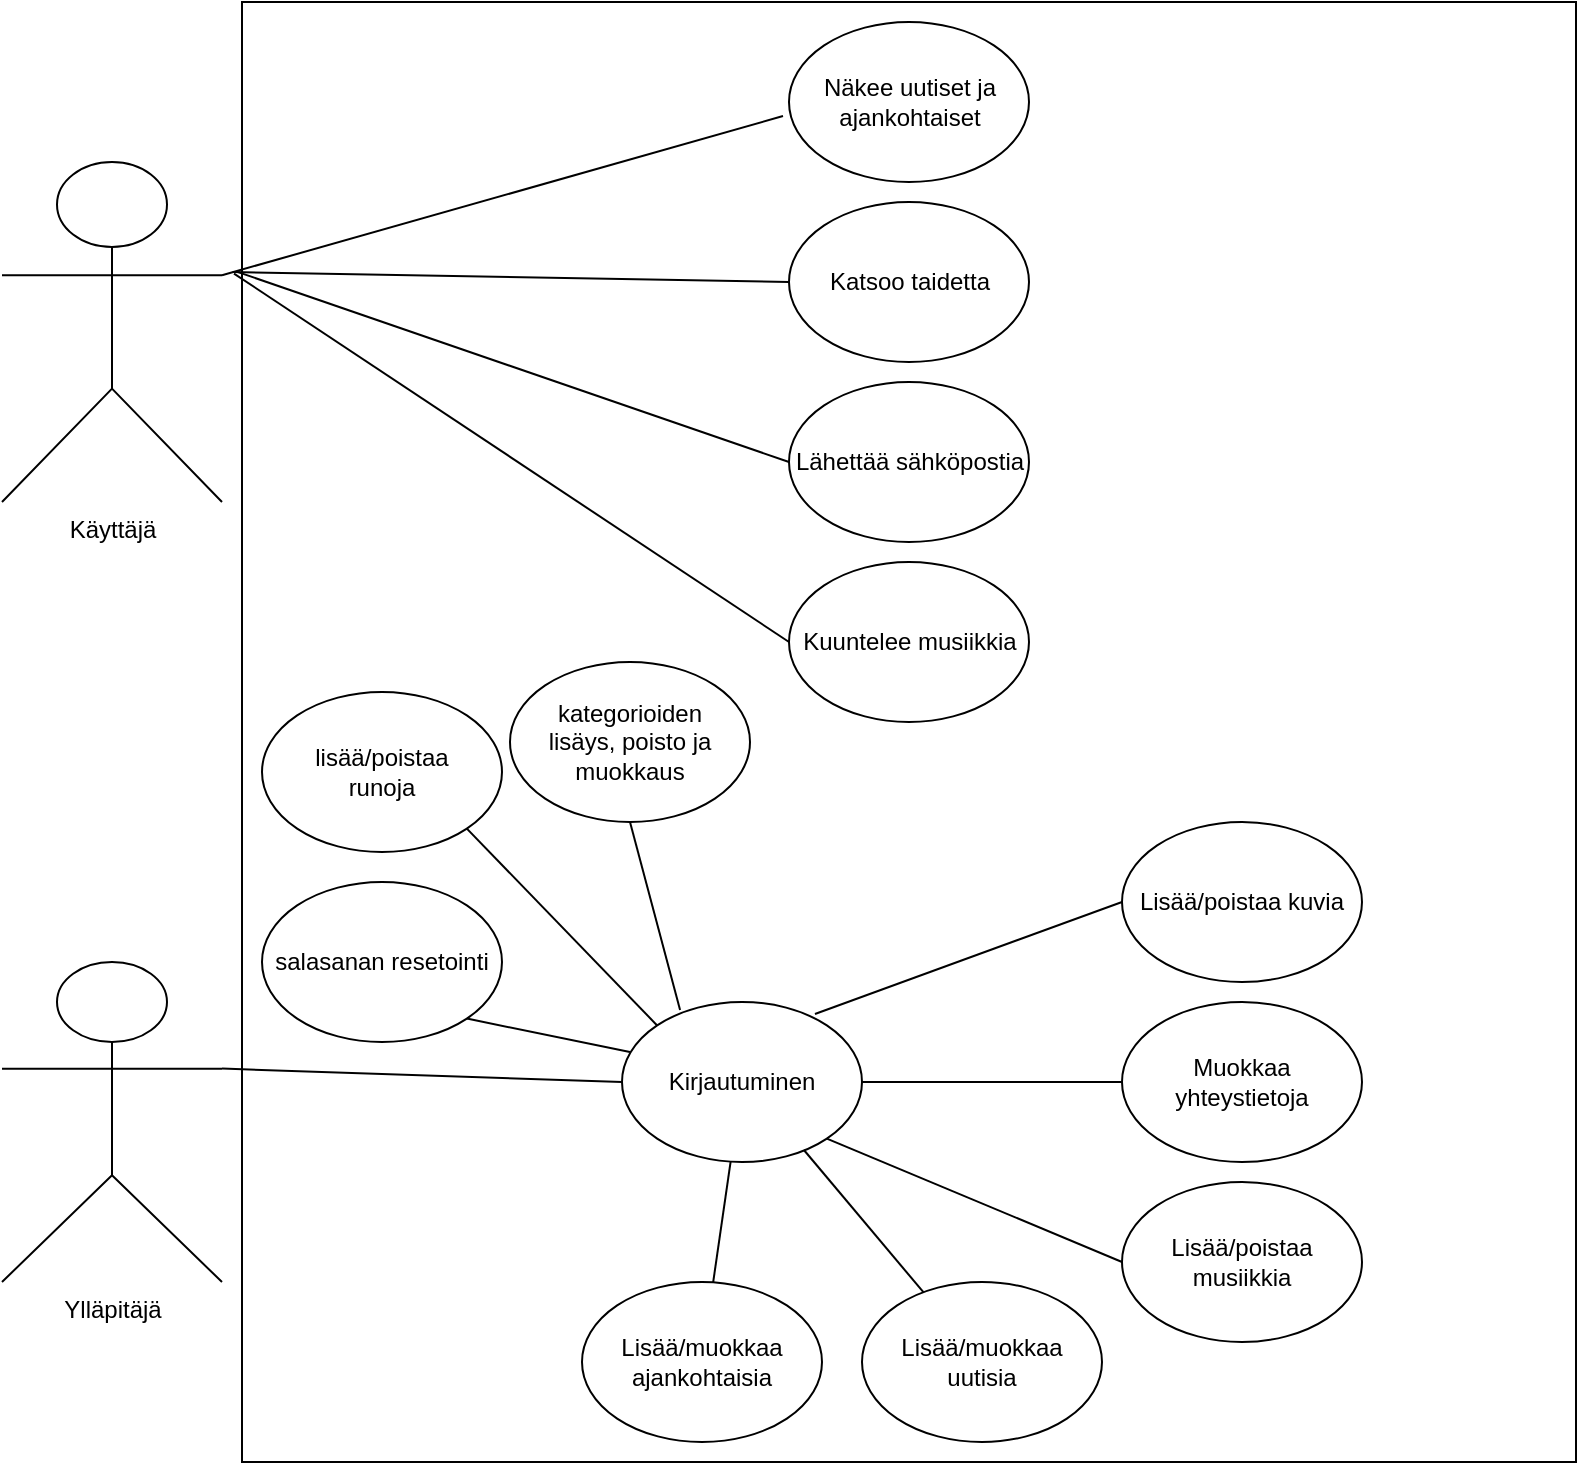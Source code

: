 <mxfile version="13.6.2" type="device"><diagram id="ksLDnj11jvBSVgich1BF" name="Page-1"><mxGraphModel dx="1086" dy="806" grid="1" gridSize="10" guides="1" tooltips="1" connect="1" arrows="1" fold="1" page="1" pageScale="1" pageWidth="827" pageHeight="1169" math="0" shadow="0"><root><mxCell id="0"/><mxCell id="1" parent="0"/><mxCell id="sUD-oqhOBlfnAYwRkRvR-2" value="Käyttäjä" style="shape=umlActor;verticalLabelPosition=bottom;verticalAlign=top;html=1;outlineConnect=0;" parent="1" vertex="1"><mxGeometry x="40" y="320" width="110" height="170" as="geometry"/></mxCell><mxCell id="sUD-oqhOBlfnAYwRkRvR-3" value="Ylläpitäjä" style="shape=umlActor;verticalLabelPosition=bottom;verticalAlign=top;html=1;outlineConnect=0;" parent="1" vertex="1"><mxGeometry x="40" y="720" width="110" height="160" as="geometry"/></mxCell><mxCell id="sUD-oqhOBlfnAYwRkRvR-4" value="" style="rounded=0;whiteSpace=wrap;html=1;" parent="1" vertex="1"><mxGeometry x="160" y="240" width="667" height="730" as="geometry"/></mxCell><mxCell id="sUD-oqhOBlfnAYwRkRvR-5" value="Katsoo taidetta" style="ellipse;whiteSpace=wrap;html=1;" parent="1" vertex="1"><mxGeometry x="433.5" y="340" width="120" height="80" as="geometry"/></mxCell><mxCell id="sUD-oqhOBlfnAYwRkRvR-25" value="Näkee uutiset ja ajankohtaiset" style="ellipse;whiteSpace=wrap;html=1;" parent="1" vertex="1"><mxGeometry x="433.5" y="250" width="120" height="80" as="geometry"/></mxCell><mxCell id="sUD-oqhOBlfnAYwRkRvR-27" value="Kuuntelee musiikkia" style="ellipse;whiteSpace=wrap;html=1;" parent="1" vertex="1"><mxGeometry x="433.5" y="520" width="120" height="80" as="geometry"/></mxCell><mxCell id="sUD-oqhOBlfnAYwRkRvR-28" value="Lähettää sähköpostia" style="ellipse;whiteSpace=wrap;html=1;" parent="1" vertex="1"><mxGeometry x="433.5" y="430" width="120" height="80" as="geometry"/></mxCell><mxCell id="sUD-oqhOBlfnAYwRkRvR-56" value="Kirjautuminen" style="ellipse;whiteSpace=wrap;html=1;" parent="1" vertex="1"><mxGeometry x="350" y="740" width="120" height="80" as="geometry"/></mxCell><mxCell id="sUD-oqhOBlfnAYwRkRvR-61" value="" style="endArrow=none;html=1;exitX=1;exitY=0.333;exitDx=0;exitDy=0;exitPerimeter=0;entryX=0;entryY=0.5;entryDx=0;entryDy=0;" parent="1" source="sUD-oqhOBlfnAYwRkRvR-3" target="sUD-oqhOBlfnAYwRkRvR-56" edge="1"><mxGeometry width="50" height="50" relative="1" as="geometry"><mxPoint x="250" y="760" as="sourcePoint"/><mxPoint x="270" y="780" as="targetPoint"/></mxGeometry></mxCell><mxCell id="sUD-oqhOBlfnAYwRkRvR-75" value="" style="endArrow=none;html=1;entryX=0;entryY=0.5;entryDx=0;entryDy=0;exitX=-0.007;exitY=0.185;exitDx=0;exitDy=0;exitPerimeter=0;" parent="1" source="sUD-oqhOBlfnAYwRkRvR-4" target="sUD-oqhOBlfnAYwRkRvR-5" edge="1"><mxGeometry width="50" height="50" relative="1" as="geometry"><mxPoint x="500" y="520" as="sourcePoint"/><mxPoint x="480" y="580" as="targetPoint"/></mxGeometry></mxCell><mxCell id="sUD-oqhOBlfnAYwRkRvR-76" value="" style="endArrow=none;html=1;entryX=0;entryY=0.5;entryDx=0;entryDy=0;exitX=-0.003;exitY=0.185;exitDx=0;exitDy=0;exitPerimeter=0;" parent="1" source="sUD-oqhOBlfnAYwRkRvR-4" target="sUD-oqhOBlfnAYwRkRvR-28" edge="1"><mxGeometry width="50" height="50" relative="1" as="geometry"><mxPoint x="500" y="520" as="sourcePoint"/><mxPoint x="480" y="560" as="targetPoint"/></mxGeometry></mxCell><mxCell id="sUD-oqhOBlfnAYwRkRvR-77" value="" style="endArrow=none;html=1;entryX=0;entryY=0.5;entryDx=0;entryDy=0;exitX=-0.006;exitY=0.186;exitDx=0;exitDy=0;exitPerimeter=0;" parent="1" source="sUD-oqhOBlfnAYwRkRvR-4" target="sUD-oqhOBlfnAYwRkRvR-27" edge="1"><mxGeometry width="50" height="50" relative="1" as="geometry"><mxPoint x="500" y="520" as="sourcePoint"/><mxPoint x="470" y="600" as="targetPoint"/></mxGeometry></mxCell><mxCell id="sUD-oqhOBlfnAYwRkRvR-83" value="" style="endArrow=none;html=1;entryX=-0.025;entryY=0.588;entryDx=0;entryDy=0;entryPerimeter=0;exitX=1;exitY=0.333;exitDx=0;exitDy=0;exitPerimeter=0;" parent="1" source="sUD-oqhOBlfnAYwRkRvR-2" target="sUD-oqhOBlfnAYwRkRvR-25" edge="1"><mxGeometry width="50" height="50" relative="1" as="geometry"><mxPoint x="400" y="350" as="sourcePoint"/><mxPoint x="450" y="300" as="targetPoint"/></mxGeometry></mxCell><mxCell id="sUD-oqhOBlfnAYwRkRvR-88" value="Lisää/poistaa kuvia" style="ellipse;whiteSpace=wrap;html=1;" parent="1" vertex="1"><mxGeometry x="600" y="650" width="120" height="80" as="geometry"/></mxCell><mxCell id="sUD-oqhOBlfnAYwRkRvR-89" value="Muokkaa yhteystietoja" style="ellipse;whiteSpace=wrap;html=1;" parent="1" vertex="1"><mxGeometry x="600" y="740" width="120" height="80" as="geometry"/></mxCell><mxCell id="sUD-oqhOBlfnAYwRkRvR-90" value="Lisää/poistaa musiikkia" style="ellipse;whiteSpace=wrap;html=1;" parent="1" vertex="1"><mxGeometry x="600" y="830" width="120" height="80" as="geometry"/></mxCell><mxCell id="sUD-oqhOBlfnAYwRkRvR-91" value="" style="endArrow=none;html=1;entryX=0;entryY=0.5;entryDx=0;entryDy=0;exitX=0.804;exitY=0.075;exitDx=0;exitDy=0;exitPerimeter=0;" parent="1" source="sUD-oqhOBlfnAYwRkRvR-56" target="sUD-oqhOBlfnAYwRkRvR-88" edge="1"><mxGeometry width="50" height="50" relative="1" as="geometry"><mxPoint x="520" y="750" as="sourcePoint"/><mxPoint x="570" y="700" as="targetPoint"/></mxGeometry></mxCell><mxCell id="sUD-oqhOBlfnAYwRkRvR-92" value="" style="endArrow=none;html=1;entryX=0;entryY=0.5;entryDx=0;entryDy=0;exitX=1;exitY=0.5;exitDx=0;exitDy=0;" parent="1" source="sUD-oqhOBlfnAYwRkRvR-56" target="sUD-oqhOBlfnAYwRkRvR-89" edge="1"><mxGeometry width="50" height="50" relative="1" as="geometry"><mxPoint x="470" y="900" as="sourcePoint"/><mxPoint x="520" y="850" as="targetPoint"/></mxGeometry></mxCell><mxCell id="sUD-oqhOBlfnAYwRkRvR-93" value="" style="endArrow=none;html=1;entryX=0;entryY=0.5;entryDx=0;entryDy=0;exitX=1;exitY=1;exitDx=0;exitDy=0;" parent="1" source="sUD-oqhOBlfnAYwRkRvR-56" target="sUD-oqhOBlfnAYwRkRvR-90" edge="1"><mxGeometry width="50" height="50" relative="1" as="geometry"><mxPoint x="500" y="890" as="sourcePoint"/><mxPoint x="550" y="840" as="targetPoint"/></mxGeometry></mxCell><mxCell id="avfqZFJ4CwI5auyELzJ6-1" value="Lisää/muokkaa&lt;br&gt;uutisia" style="ellipse;whiteSpace=wrap;html=1;" vertex="1" parent="1"><mxGeometry x="470" y="880" width="120" height="80" as="geometry"/></mxCell><mxCell id="avfqZFJ4CwI5auyELzJ6-2" value="Lisää/muokkaa&lt;br&gt;ajankohtaisia" style="ellipse;whiteSpace=wrap;html=1;" vertex="1" parent="1"><mxGeometry x="330" y="880" width="120" height="80" as="geometry"/></mxCell><mxCell id="avfqZFJ4CwI5auyELzJ6-3" value="" style="endArrow=none;html=1;" edge="1" parent="1" source="avfqZFJ4CwI5auyELzJ6-2" target="sUD-oqhOBlfnAYwRkRvR-56"><mxGeometry width="50" height="50" relative="1" as="geometry"><mxPoint x="310" y="870" as="sourcePoint"/><mxPoint x="360" y="820" as="targetPoint"/></mxGeometry></mxCell><mxCell id="avfqZFJ4CwI5auyELzJ6-4" value="" style="endArrow=none;html=1;entryX=0.758;entryY=0.925;entryDx=0;entryDy=0;entryPerimeter=0;" edge="1" parent="1" source="avfqZFJ4CwI5auyELzJ6-1" target="sUD-oqhOBlfnAYwRkRvR-56"><mxGeometry width="50" height="50" relative="1" as="geometry"><mxPoint x="430" y="890" as="sourcePoint"/><mxPoint x="480" y="840" as="targetPoint"/></mxGeometry></mxCell><mxCell id="avfqZFJ4CwI5auyELzJ6-5" value="salasanan resetointi" style="ellipse;whiteSpace=wrap;html=1;" vertex="1" parent="1"><mxGeometry x="170" y="680" width="120" height="80" as="geometry"/></mxCell><mxCell id="avfqZFJ4CwI5auyELzJ6-6" value="" style="endArrow=none;html=1;entryX=1;entryY=1;entryDx=0;entryDy=0;exitX=0.033;exitY=0.313;exitDx=0;exitDy=0;exitPerimeter=0;" edge="1" parent="1" source="sUD-oqhOBlfnAYwRkRvR-56" target="avfqZFJ4CwI5auyELzJ6-5"><mxGeometry width="50" height="50" relative="1" as="geometry"><mxPoint x="350" y="740" as="sourcePoint"/><mxPoint x="400" y="690" as="targetPoint"/></mxGeometry></mxCell><mxCell id="avfqZFJ4CwI5auyELzJ6-7" value="lisää/poistaa&lt;br&gt;runoja" style="ellipse;whiteSpace=wrap;html=1;" vertex="1" parent="1"><mxGeometry x="170" y="585" width="120" height="80" as="geometry"/></mxCell><mxCell id="avfqZFJ4CwI5auyELzJ6-8" value="" style="endArrow=none;html=1;entryX=1;entryY=1;entryDx=0;entryDy=0;exitX=0;exitY=0;exitDx=0;exitDy=0;" edge="1" parent="1" source="sUD-oqhOBlfnAYwRkRvR-56" target="avfqZFJ4CwI5auyELzJ6-7"><mxGeometry width="50" height="50" relative="1" as="geometry"><mxPoint x="330" y="720" as="sourcePoint"/><mxPoint x="380" y="670" as="targetPoint"/></mxGeometry></mxCell><mxCell id="avfqZFJ4CwI5auyELzJ6-9" value="kategorioiden&lt;br&gt;lisäys, poisto ja muokkaus" style="ellipse;whiteSpace=wrap;html=1;" vertex="1" parent="1"><mxGeometry x="294" y="570" width="120" height="80" as="geometry"/></mxCell><mxCell id="avfqZFJ4CwI5auyELzJ6-10" value="" style="endArrow=none;html=1;entryX=0.5;entryY=1;entryDx=0;entryDy=0;exitX=0.242;exitY=0.05;exitDx=0;exitDy=0;exitPerimeter=0;" edge="1" parent="1" source="sUD-oqhOBlfnAYwRkRvR-56" target="avfqZFJ4CwI5auyELzJ6-9"><mxGeometry width="50" height="50" relative="1" as="geometry"><mxPoint x="370" y="720" as="sourcePoint"/><mxPoint x="420" y="670" as="targetPoint"/></mxGeometry></mxCell></root></mxGraphModel></diagram></mxfile>